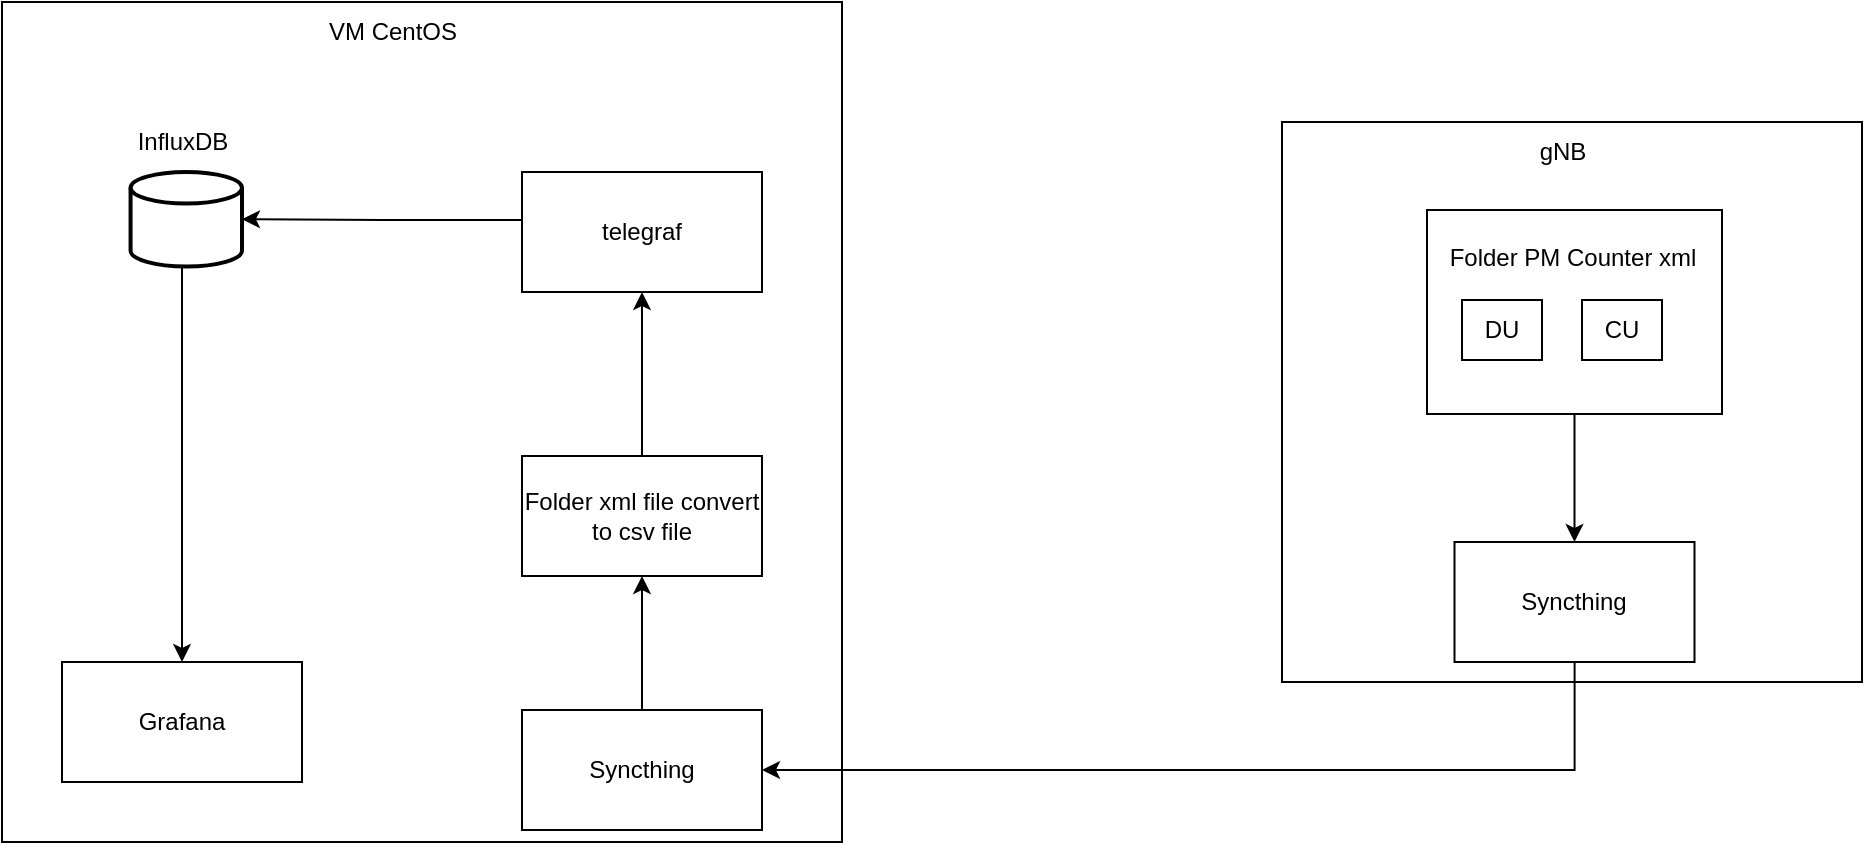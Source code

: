 <mxfile version="21.3.7" type="github">
  <diagram name="Trang-1" id="wai0X3ZslnKfNHlrnv_L">
    <mxGraphModel dx="1434" dy="796" grid="1" gridSize="10" guides="1" tooltips="1" connect="1" arrows="1" fold="1" page="1" pageScale="1" pageWidth="1169" pageHeight="827" math="0" shadow="0">
      <root>
        <mxCell id="0" />
        <mxCell id="1" parent="0" />
        <mxCell id="xZcZpQ-Al4G3TelqyWBF-10" value="" style="group" parent="1" vertex="1" connectable="0">
          <mxGeometry x="60" y="60" width="420" height="420" as="geometry" />
        </mxCell>
        <mxCell id="xZcZpQ-Al4G3TelqyWBF-9" value="" style="whiteSpace=wrap;html=1;aspect=fixed;" parent="xZcZpQ-Al4G3TelqyWBF-10" vertex="1">
          <mxGeometry x="-10" width="420" height="420" as="geometry" />
        </mxCell>
        <mxCell id="xZcZpQ-Al4G3TelqyWBF-6" value="Grafana" style="rounded=0;whiteSpace=wrap;html=1;" parent="xZcZpQ-Al4G3TelqyWBF-10" vertex="1">
          <mxGeometry x="20" y="330" width="120" height="60" as="geometry" />
        </mxCell>
        <mxCell id="xZcZpQ-Al4G3TelqyWBF-24" style="edgeStyle=orthogonalEdgeStyle;rounded=0;orthogonalLoop=1;jettySize=auto;html=1;entryX=1;entryY=0.5;entryDx=0;entryDy=0;entryPerimeter=0;" parent="xZcZpQ-Al4G3TelqyWBF-10" source="xZcZpQ-Al4G3TelqyWBF-13" target="xZcZpQ-Al4G3TelqyWBF-2" edge="1">
          <mxGeometry relative="1" as="geometry">
            <Array as="points">
              <mxPoint x="180" y="109" />
              <mxPoint x="180" y="109" />
            </Array>
          </mxGeometry>
        </mxCell>
        <mxCell id="xZcZpQ-Al4G3TelqyWBF-13" value="telegraf" style="rounded=0;whiteSpace=wrap;html=1;" parent="xZcZpQ-Al4G3TelqyWBF-10" vertex="1">
          <mxGeometry x="250" y="85" width="120" height="60" as="geometry" />
        </mxCell>
        <mxCell id="xZcZpQ-Al4G3TelqyWBF-11" value="VM CentOS" style="text;html=1;align=center;verticalAlign=middle;resizable=0;points=[];autosize=1;strokeColor=none;fillColor=none;container=0;" parent="xZcZpQ-Al4G3TelqyWBF-10" vertex="1">
          <mxGeometry x="140" width="90" height="30" as="geometry" />
        </mxCell>
        <mxCell id="xZcZpQ-Al4G3TelqyWBF-23" style="edgeStyle=orthogonalEdgeStyle;rounded=0;orthogonalLoop=1;jettySize=auto;html=1;entryX=0.5;entryY=1;entryDx=0;entryDy=0;" parent="xZcZpQ-Al4G3TelqyWBF-10" source="xZcZpQ-Al4G3TelqyWBF-14" target="xZcZpQ-Al4G3TelqyWBF-13" edge="1">
          <mxGeometry relative="1" as="geometry" />
        </mxCell>
        <mxCell id="xZcZpQ-Al4G3TelqyWBF-14" value="Folder xml file convert to csv file" style="rounded=0;whiteSpace=wrap;html=1;" parent="xZcZpQ-Al4G3TelqyWBF-10" vertex="1">
          <mxGeometry x="250" y="227" width="120" height="60" as="geometry" />
        </mxCell>
        <mxCell id="xZcZpQ-Al4G3TelqyWBF-4" value="InfluxDB" style="text;html=1;align=center;verticalAlign=middle;resizable=0;points=[];autosize=1;strokeColor=none;fillColor=none;" parent="xZcZpQ-Al4G3TelqyWBF-10" vertex="1">
          <mxGeometry x="45" y="55" width="70" height="30" as="geometry" />
        </mxCell>
        <mxCell id="xZcZpQ-Al4G3TelqyWBF-5" value="" style="group" parent="xZcZpQ-Al4G3TelqyWBF-10" vertex="1" connectable="0">
          <mxGeometry x="45" y="85" width="65" height="85" as="geometry" />
        </mxCell>
        <mxCell id="xZcZpQ-Al4G3TelqyWBF-2" value="" style="strokeWidth=2;html=1;shape=mxgraph.flowchart.database;whiteSpace=wrap;container=0;" parent="xZcZpQ-Al4G3TelqyWBF-5" vertex="1">
          <mxGeometry x="9.286" width="55.714" height="47.222" as="geometry" />
        </mxCell>
        <mxCell id="xZcZpQ-Al4G3TelqyWBF-25" style="edgeStyle=orthogonalEdgeStyle;rounded=0;orthogonalLoop=1;jettySize=auto;html=1;" parent="xZcZpQ-Al4G3TelqyWBF-10" source="xZcZpQ-Al4G3TelqyWBF-2" target="xZcZpQ-Al4G3TelqyWBF-6" edge="1">
          <mxGeometry relative="1" as="geometry">
            <Array as="points">
              <mxPoint x="80" y="200" />
              <mxPoint x="80" y="200" />
            </Array>
          </mxGeometry>
        </mxCell>
        <mxCell id="N4QpYgz8eopfrwqJS7Ta-5" style="edgeStyle=orthogonalEdgeStyle;rounded=0;orthogonalLoop=1;jettySize=auto;html=1;entryX=0.5;entryY=1;entryDx=0;entryDy=0;" edge="1" parent="xZcZpQ-Al4G3TelqyWBF-10" source="xZcZpQ-Al4G3TelqyWBF-18" target="xZcZpQ-Al4G3TelqyWBF-14">
          <mxGeometry relative="1" as="geometry" />
        </mxCell>
        <mxCell id="xZcZpQ-Al4G3TelqyWBF-18" value="Syncthing" style="rounded=0;whiteSpace=wrap;html=1;" parent="xZcZpQ-Al4G3TelqyWBF-10" vertex="1">
          <mxGeometry x="250" y="354" width="120" height="60" as="geometry" />
        </mxCell>
        <mxCell id="xZcZpQ-Al4G3TelqyWBF-16" value="" style="group" parent="1" vertex="1" connectable="0">
          <mxGeometry x="690" y="120" width="290" height="280" as="geometry" />
        </mxCell>
        <mxCell id="xZcZpQ-Al4G3TelqyWBF-8" value="" style="rounded=0;whiteSpace=wrap;html=1;" parent="xZcZpQ-Al4G3TelqyWBF-16" vertex="1">
          <mxGeometry width="290" height="280" as="geometry" />
        </mxCell>
        <mxCell id="xZcZpQ-Al4G3TelqyWBF-15" value="gNB" style="text;html=1;align=center;verticalAlign=middle;resizable=0;points=[];autosize=1;strokeColor=none;fillColor=none;" parent="xZcZpQ-Al4G3TelqyWBF-16" vertex="1">
          <mxGeometry x="114.792" width="50" height="30" as="geometry" />
        </mxCell>
        <mxCell id="N4QpYgz8eopfrwqJS7Ta-2" value="" style="group" vertex="1" connectable="0" parent="xZcZpQ-Al4G3TelqyWBF-16">
          <mxGeometry x="70" y="44" width="150" height="102" as="geometry" />
        </mxCell>
        <mxCell id="xZcZpQ-Al4G3TelqyWBF-17" value="" style="rounded=0;whiteSpace=wrap;html=1;" parent="N4QpYgz8eopfrwqJS7Ta-2" vertex="1">
          <mxGeometry x="2.5" width="147.5" height="102" as="geometry" />
        </mxCell>
        <mxCell id="xZcZpQ-Al4G3TelqyWBF-28" value="Folder PM Counter xml" style="text;html=1;align=center;verticalAlign=middle;resizable=0;points=[];autosize=1;strokeColor=none;fillColor=none;" parent="N4QpYgz8eopfrwqJS7Ta-2" vertex="1">
          <mxGeometry y="9" width="150" height="30" as="geometry" />
        </mxCell>
        <mxCell id="xZcZpQ-Al4G3TelqyWBF-29" value="DU" style="rounded=0;whiteSpace=wrap;html=1;" parent="N4QpYgz8eopfrwqJS7Ta-2" vertex="1">
          <mxGeometry x="20" y="45" width="40" height="30" as="geometry" />
        </mxCell>
        <mxCell id="xZcZpQ-Al4G3TelqyWBF-31" value="CU" style="rounded=0;whiteSpace=wrap;html=1;" parent="N4QpYgz8eopfrwqJS7Ta-2" vertex="1">
          <mxGeometry x="80" y="45" width="40" height="30" as="geometry" />
        </mxCell>
        <mxCell id="N4QpYgz8eopfrwqJS7Ta-1" value="Syncthing" style="rounded=0;whiteSpace=wrap;html=1;" vertex="1" parent="xZcZpQ-Al4G3TelqyWBF-16">
          <mxGeometry x="86.25" y="210" width="120" height="60" as="geometry" />
        </mxCell>
        <mxCell id="N4QpYgz8eopfrwqJS7Ta-3" style="edgeStyle=orthogonalEdgeStyle;rounded=0;orthogonalLoop=1;jettySize=auto;html=1;exitX=0.5;exitY=1;exitDx=0;exitDy=0;entryX=0.5;entryY=0;entryDx=0;entryDy=0;" edge="1" parent="xZcZpQ-Al4G3TelqyWBF-16" source="xZcZpQ-Al4G3TelqyWBF-17" target="N4QpYgz8eopfrwqJS7Ta-1">
          <mxGeometry relative="1" as="geometry" />
        </mxCell>
        <mxCell id="N4QpYgz8eopfrwqJS7Ta-4" style="edgeStyle=orthogonalEdgeStyle;rounded=0;orthogonalLoop=1;jettySize=auto;html=1;entryX=1;entryY=0.5;entryDx=0;entryDy=0;" edge="1" parent="1" source="N4QpYgz8eopfrwqJS7Ta-1" target="xZcZpQ-Al4G3TelqyWBF-18">
          <mxGeometry relative="1" as="geometry">
            <Array as="points">
              <mxPoint x="836" y="444" />
            </Array>
          </mxGeometry>
        </mxCell>
      </root>
    </mxGraphModel>
  </diagram>
</mxfile>

